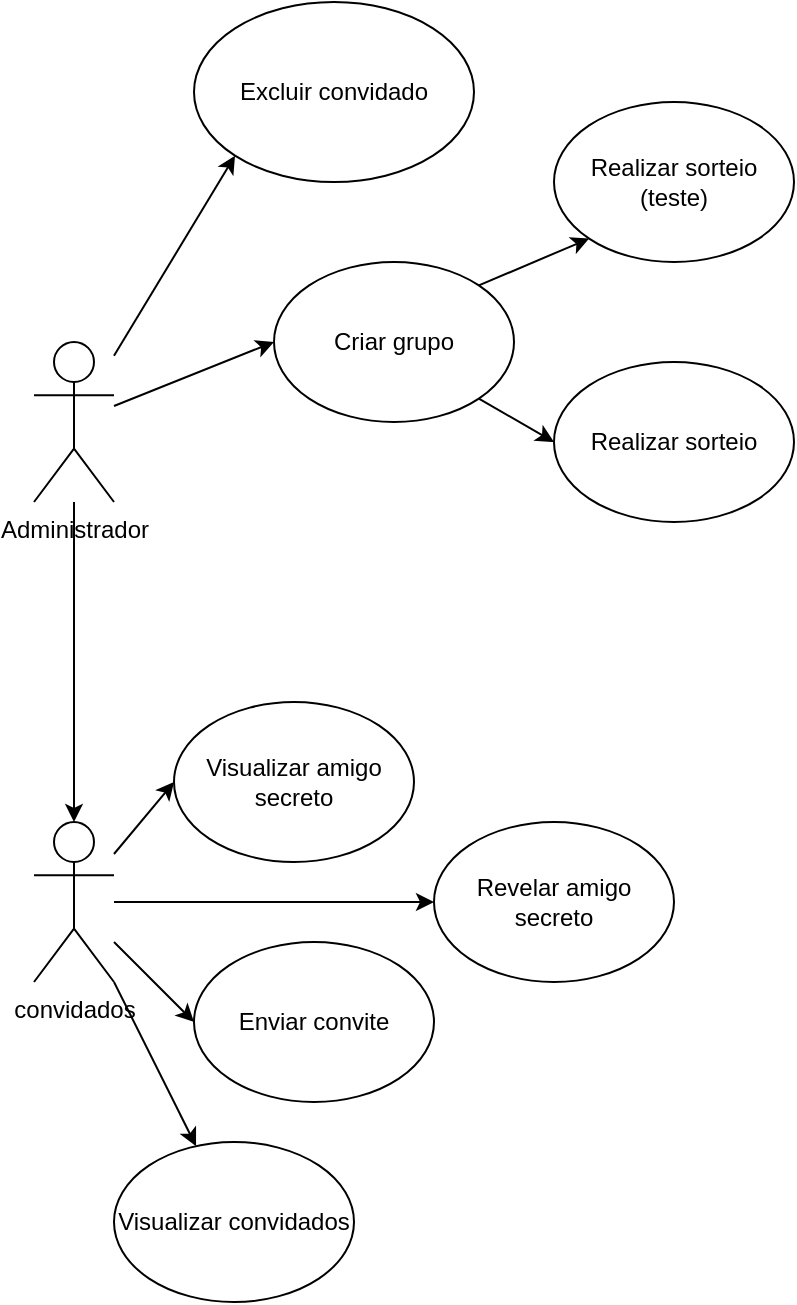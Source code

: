 <mxfile>
    <diagram id="qb01BWvsfAIGnRNTz0rZ" name="Page-1">
        <mxGraphModel dx="1118" dy="510" grid="1" gridSize="10" guides="1" tooltips="1" connect="1" arrows="1" fold="1" page="1" pageScale="1" pageWidth="1169" pageHeight="827" math="0" shadow="0">
            <root>
                <mxCell id="0"/>
                <mxCell id="1" parent="0"/>
                <mxCell id="5" style="edgeStyle=none;html=1;" parent="1" source="2" target="3" edge="1">
                    <mxGeometry relative="1" as="geometry"/>
                </mxCell>
                <mxCell id="7" style="edgeStyle=none;html=1;entryX=0;entryY=1;entryDx=0;entryDy=0;" parent="1" source="2" target="6" edge="1">
                    <mxGeometry relative="1" as="geometry"/>
                </mxCell>
                <mxCell id="13" style="edgeStyle=none;html=1;entryX=0;entryY=0.5;entryDx=0;entryDy=0;" parent="1" source="2" target="12" edge="1">
                    <mxGeometry relative="1" as="geometry"/>
                </mxCell>
                <object label="Administrador" id="2">
                    <mxCell style="shape=umlActor;verticalLabelPosition=bottom;verticalAlign=top;html=1;outlineConnect=0;fontFamily=Helvetica;" parent="1" vertex="1">
                        <mxGeometry x="120" y="240" width="40" height="80" as="geometry"/>
                    </mxCell>
                </object>
                <mxCell id="9" style="edgeStyle=none;html=1;" parent="1" source="3" target="8" edge="1">
                    <mxGeometry relative="1" as="geometry"/>
                </mxCell>
                <mxCell id="11" style="edgeStyle=none;html=1;entryX=0;entryY=0.5;entryDx=0;entryDy=0;" parent="1" source="3" target="10" edge="1">
                    <mxGeometry relative="1" as="geometry"/>
                </mxCell>
                <mxCell id="21" style="edgeStyle=none;html=1;entryX=0;entryY=0.5;entryDx=0;entryDy=0;" parent="1" source="3" target="20" edge="1">
                    <mxGeometry relative="1" as="geometry"/>
                </mxCell>
                <mxCell id="23" style="edgeStyle=none;html=1;entryX=0;entryY=0.5;entryDx=0;entryDy=0;" parent="1" source="3" target="22" edge="1">
                    <mxGeometry relative="1" as="geometry">
                        <Array as="points"/>
                    </mxGeometry>
                </mxCell>
                <mxCell id="3" value="convidados" style="shape=umlActor;verticalLabelPosition=bottom;verticalAlign=top;html=1;outlineConnect=0;" parent="1" vertex="1">
                    <mxGeometry x="120" y="480" width="40" height="80" as="geometry"/>
                </mxCell>
                <mxCell id="6" value="Excluir convidado" style="ellipse;whiteSpace=wrap;html=1;" parent="1" vertex="1">
                    <mxGeometry x="200" y="70" width="140" height="90" as="geometry"/>
                </mxCell>
                <mxCell id="8" value="Visualizar convidados" style="ellipse;whiteSpace=wrap;html=1;" parent="1" vertex="1">
                    <mxGeometry x="160" y="640" width="120" height="80" as="geometry"/>
                </mxCell>
                <mxCell id="10" value="Enviar convite" style="ellipse;whiteSpace=wrap;html=1;" parent="1" vertex="1">
                    <mxGeometry x="200" y="540" width="120" height="80" as="geometry"/>
                </mxCell>
                <mxCell id="17" style="edgeStyle=none;html=1;exitX=1;exitY=0;exitDx=0;exitDy=0;entryX=0;entryY=1;entryDx=0;entryDy=0;" parent="1" source="12" target="16" edge="1">
                    <mxGeometry relative="1" as="geometry"/>
                </mxCell>
                <mxCell id="19" style="edgeStyle=none;html=1;exitX=1;exitY=1;exitDx=0;exitDy=0;entryX=0;entryY=0.5;entryDx=0;entryDy=0;" parent="1" source="12" target="18" edge="1">
                    <mxGeometry relative="1" as="geometry"/>
                </mxCell>
                <mxCell id="12" value="Criar grupo" style="ellipse;whiteSpace=wrap;html=1;" parent="1" vertex="1">
                    <mxGeometry x="240" y="200" width="120" height="80" as="geometry"/>
                </mxCell>
                <mxCell id="16" value="Realizar sorteio (teste)" style="ellipse;whiteSpace=wrap;html=1;" parent="1" vertex="1">
                    <mxGeometry x="380" y="120" width="120" height="80" as="geometry"/>
                </mxCell>
                <mxCell id="18" value="Realizar sorteio" style="ellipse;whiteSpace=wrap;html=1;" parent="1" vertex="1">
                    <mxGeometry x="380" y="250" width="120" height="80" as="geometry"/>
                </mxCell>
                <mxCell id="20" value="Visualizar amigo secreto" style="ellipse;whiteSpace=wrap;html=1;" parent="1" vertex="1">
                    <mxGeometry x="190" y="420" width="120" height="80" as="geometry"/>
                </mxCell>
                <mxCell id="22" value="Revelar amigo secreto" style="ellipse;whiteSpace=wrap;html=1;" parent="1" vertex="1">
                    <mxGeometry x="320" y="480" width="120" height="80" as="geometry"/>
                </mxCell>
            </root>
        </mxGraphModel>
    </diagram>
</mxfile>